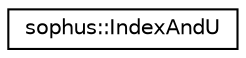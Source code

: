 digraph "Graphical Class Hierarchy"
{
 // LATEX_PDF_SIZE
  edge [fontname="Helvetica",fontsize="10",labelfontname="Helvetica",labelfontsize="10"];
  node [fontname="Helvetica",fontsize="10",shape=record];
  rankdir="LR";
  Node0 [label="sophus::IndexAndU",height=0.2,width=0.4,color="black", fillcolor="white", style="filled",URL="$structsophus_1_1_index_and_u.html",tooltip=" "];
}
